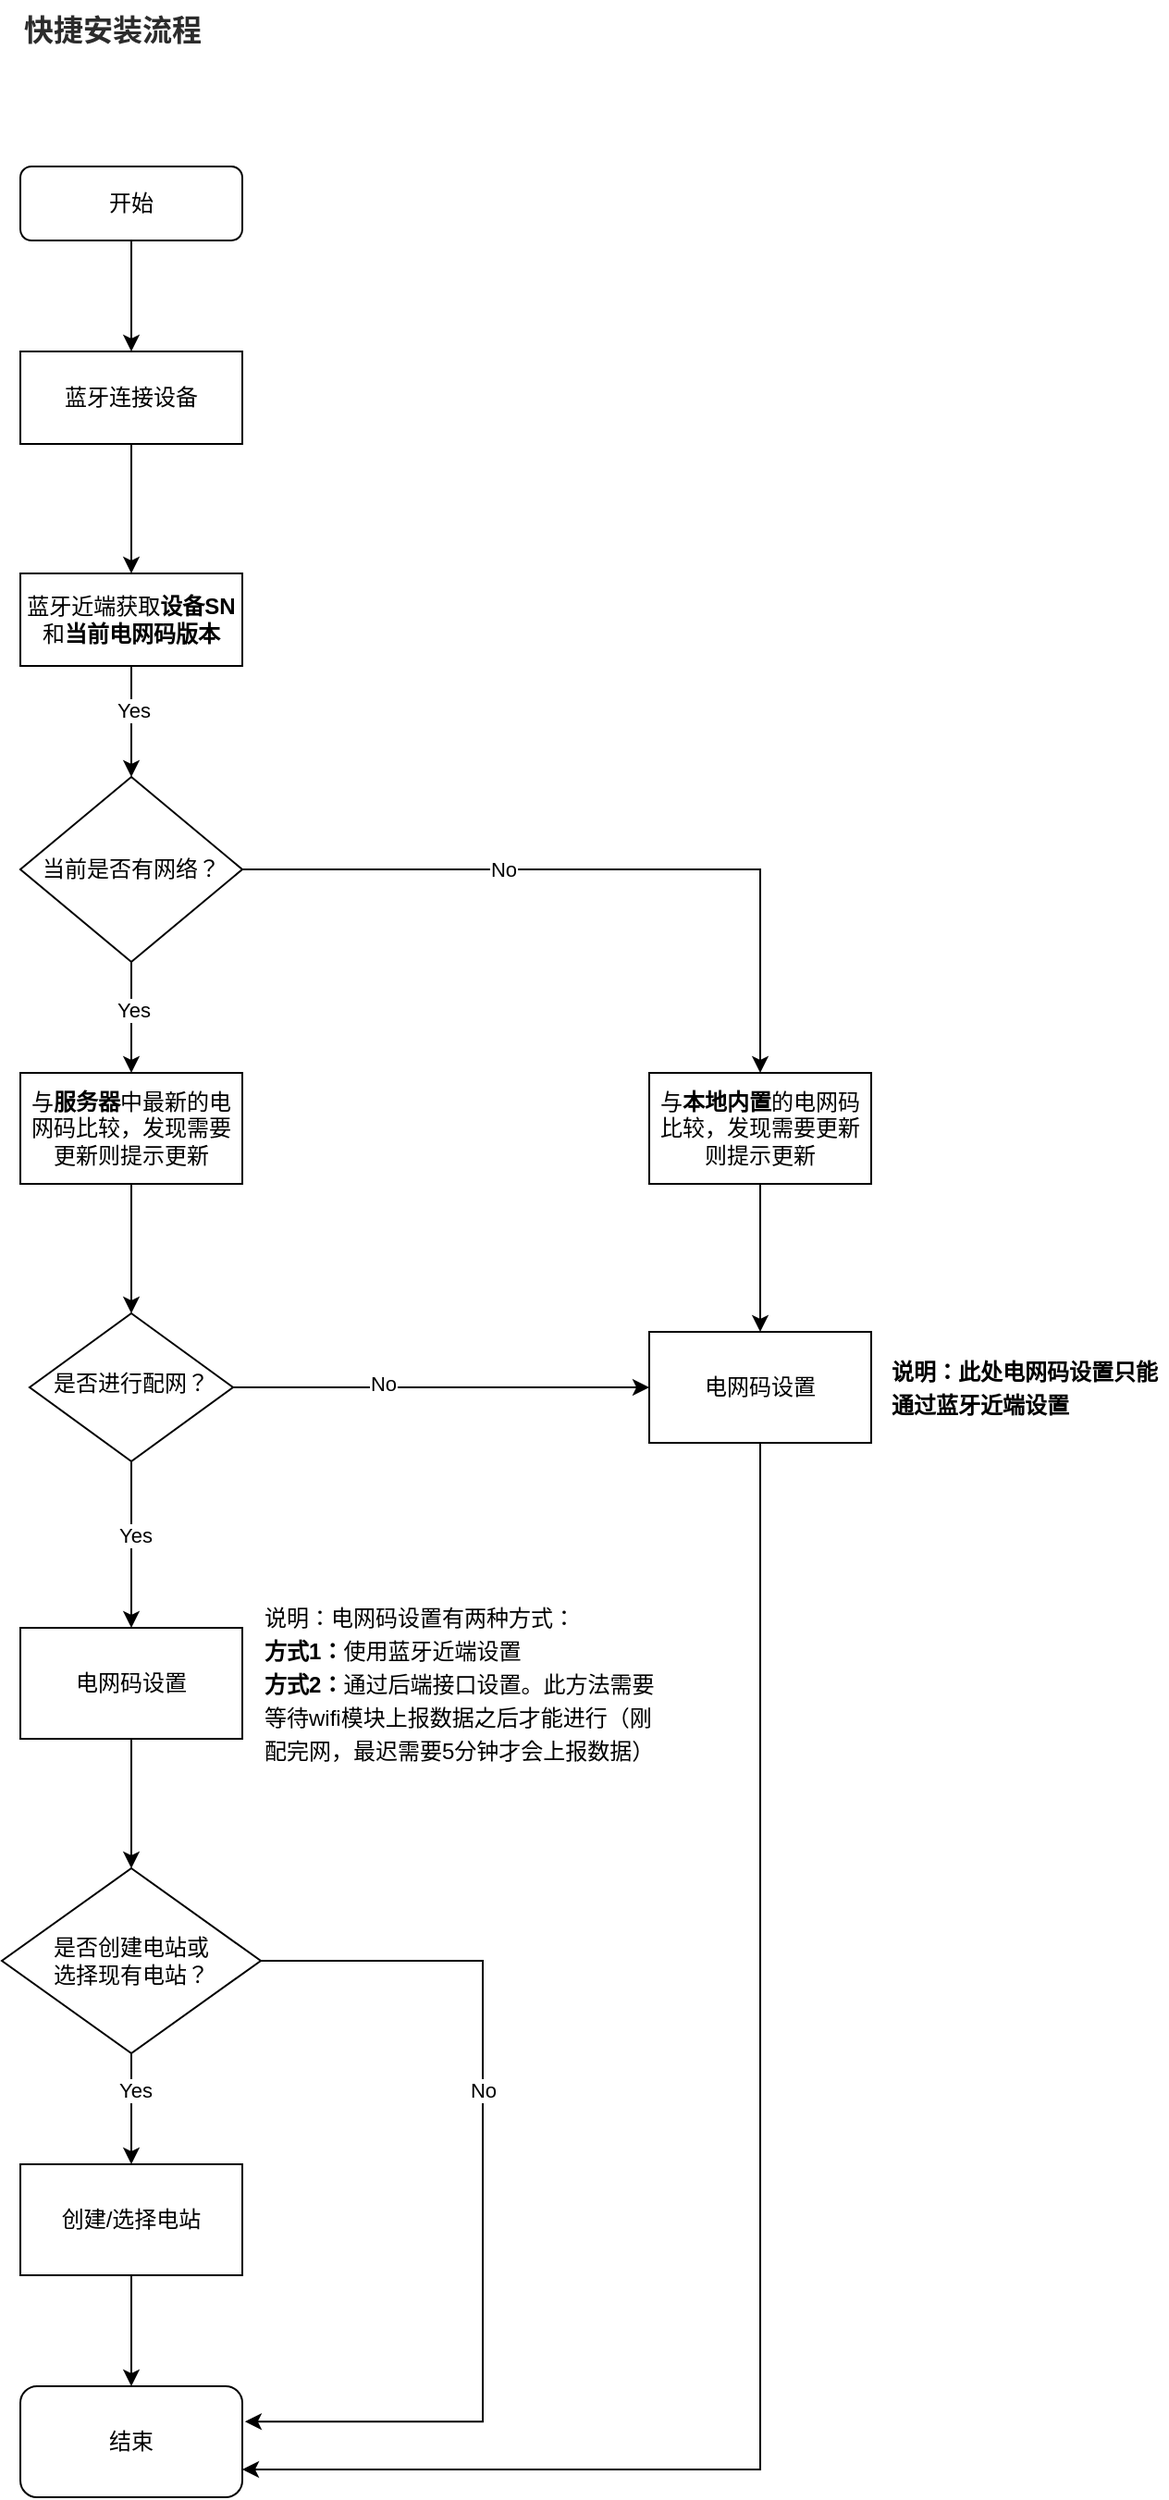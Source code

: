 <mxfile version="22.1.18" type="github">
  <diagram id="C5RBs43oDa-KdzZeNtuy" name="Page-1">
    <mxGraphModel dx="1793" dy="945" grid="1" gridSize="10" guides="1" tooltips="1" connect="1" arrows="1" fold="1" page="1" pageScale="1" pageWidth="827" pageHeight="1169" math="0" shadow="0">
      <root>
        <mxCell id="WIyWlLk6GJQsqaUBKTNV-0" />
        <mxCell id="WIyWlLk6GJQsqaUBKTNV-1" parent="WIyWlLk6GJQsqaUBKTNV-0" />
        <mxCell id="jdQJQ-9tftgQsSmui5Pj-9" style="edgeStyle=orthogonalEdgeStyle;rounded=0;orthogonalLoop=1;jettySize=auto;html=1;entryX=0.5;entryY=0;entryDx=0;entryDy=0;" edge="1" parent="WIyWlLk6GJQsqaUBKTNV-1" source="WIyWlLk6GJQsqaUBKTNV-3" target="jdQJQ-9tftgQsSmui5Pj-5">
          <mxGeometry relative="1" as="geometry" />
        </mxCell>
        <mxCell id="WIyWlLk6GJQsqaUBKTNV-3" value="开始" style="rounded=1;whiteSpace=wrap;html=1;fontSize=12;glass=0;strokeWidth=1;shadow=0;" parent="WIyWlLk6GJQsqaUBKTNV-1" vertex="1">
          <mxGeometry x="60" y="120" width="120" height="40" as="geometry" />
        </mxCell>
        <mxCell id="jdQJQ-9tftgQsSmui5Pj-0" value="&lt;span style=&quot;color: rgb(44, 44, 44); font-family: &amp;quot;zh quote&amp;quot;, -apple-system, BlinkMacSystemFont, &amp;quot;PingFang SC&amp;quot;, &amp;quot;Noto Sans&amp;quot;, &amp;quot;Noto Sans CJK SC&amp;quot;, &amp;quot;Microsoft YaHei UI&amp;quot;, &amp;quot;Microsoft YaHei&amp;quot;, &amp;quot;WenQuanYi Micro Hei&amp;quot;, sans-serif, &amp;quot;Segoe UI&amp;quot;, Roboto, &amp;quot;Helvetica Neue&amp;quot;, Arial, &amp;quot;Apple Color Emoji&amp;quot;, &amp;quot;Segoe UI Emoji&amp;quot;, &amp;quot;Segoe UI Symbol&amp;quot;, &amp;quot;Noto Color Emoji&amp;quot;; font-size: 16px; font-style: normal; font-variant-ligatures: none; font-variant-caps: normal; letter-spacing: normal; orphans: 2; text-align: left; text-indent: 0px; text-transform: none; widows: 2; word-spacing: 0px; -webkit-text-stroke-width: 0px; caret-color: rgb(0, 0, 0); background-color: rgb(255, 255, 255); text-decoration-thickness: initial; text-decoration-style: initial; text-decoration-color: initial; float: none; display: inline !important;&quot;&gt;快捷安装流程&lt;/span&gt;" style="text;whiteSpace=wrap;html=1;fontStyle=1" vertex="1" parent="WIyWlLk6GJQsqaUBKTNV-1">
          <mxGeometry x="60" y="30" width="150" height="40" as="geometry" />
        </mxCell>
        <mxCell id="jdQJQ-9tftgQsSmui5Pj-8" style="edgeStyle=orthogonalEdgeStyle;rounded=0;orthogonalLoop=1;jettySize=auto;html=1;entryX=0.5;entryY=0;entryDx=0;entryDy=0;" edge="1" parent="WIyWlLk6GJQsqaUBKTNV-1" source="jdQJQ-9tftgQsSmui5Pj-5" target="jdQJQ-9tftgQsSmui5Pj-10">
          <mxGeometry relative="1" as="geometry">
            <mxPoint x="120" y="320" as="targetPoint" />
          </mxGeometry>
        </mxCell>
        <mxCell id="jdQJQ-9tftgQsSmui5Pj-5" value="蓝牙连接设备" style="rounded=0;whiteSpace=wrap;html=1;" vertex="1" parent="WIyWlLk6GJQsqaUBKTNV-1">
          <mxGeometry x="60" y="220" width="120" height="50" as="geometry" />
        </mxCell>
        <mxCell id="jdQJQ-9tftgQsSmui5Pj-13" value="" style="edgeStyle=orthogonalEdgeStyle;rounded=0;orthogonalLoop=1;jettySize=auto;html=1;" edge="1" parent="WIyWlLk6GJQsqaUBKTNV-1" source="jdQJQ-9tftgQsSmui5Pj-10" target="jdQJQ-9tftgQsSmui5Pj-12">
          <mxGeometry relative="1" as="geometry" />
        </mxCell>
        <mxCell id="jdQJQ-9tftgQsSmui5Pj-14" value="Yes" style="edgeLabel;html=1;align=center;verticalAlign=middle;resizable=0;points=[];" vertex="1" connectable="0" parent="jdQJQ-9tftgQsSmui5Pj-13">
          <mxGeometry x="-0.193" y="1" relative="1" as="geometry">
            <mxPoint as="offset" />
          </mxGeometry>
        </mxCell>
        <mxCell id="jdQJQ-9tftgQsSmui5Pj-10" value="蓝牙近端获取&lt;b&gt;设备SN&lt;/b&gt;和&lt;b&gt;当前电网码版本&lt;/b&gt;" style="rounded=0;whiteSpace=wrap;html=1;" vertex="1" parent="WIyWlLk6GJQsqaUBKTNV-1">
          <mxGeometry x="60" y="340" width="120" height="50" as="geometry" />
        </mxCell>
        <mxCell id="jdQJQ-9tftgQsSmui5Pj-22" value="" style="edgeStyle=orthogonalEdgeStyle;rounded=0;orthogonalLoop=1;jettySize=auto;html=1;" edge="1" parent="WIyWlLk6GJQsqaUBKTNV-1" source="jdQJQ-9tftgQsSmui5Pj-12" target="jdQJQ-9tftgQsSmui5Pj-21">
          <mxGeometry relative="1" as="geometry" />
        </mxCell>
        <mxCell id="jdQJQ-9tftgQsSmui5Pj-23" value="Yes" style="edgeLabel;html=1;align=center;verticalAlign=middle;resizable=0;points=[];" vertex="1" connectable="0" parent="jdQJQ-9tftgQsSmui5Pj-22">
          <mxGeometry x="-0.187" y="1" relative="1" as="geometry">
            <mxPoint y="1" as="offset" />
          </mxGeometry>
        </mxCell>
        <mxCell id="jdQJQ-9tftgQsSmui5Pj-25" value="" style="edgeStyle=orthogonalEdgeStyle;rounded=0;orthogonalLoop=1;jettySize=auto;html=1;" edge="1" parent="WIyWlLk6GJQsqaUBKTNV-1" source="jdQJQ-9tftgQsSmui5Pj-12" target="jdQJQ-9tftgQsSmui5Pj-24">
          <mxGeometry relative="1" as="geometry" />
        </mxCell>
        <mxCell id="jdQJQ-9tftgQsSmui5Pj-26" value="No" style="edgeLabel;html=1;align=center;verticalAlign=middle;resizable=0;points=[];" vertex="1" connectable="0" parent="jdQJQ-9tftgQsSmui5Pj-25">
          <mxGeometry x="-0.15" relative="1" as="geometry">
            <mxPoint x="-25" as="offset" />
          </mxGeometry>
        </mxCell>
        <mxCell id="jdQJQ-9tftgQsSmui5Pj-12" value="当前是否有网络？" style="rhombus;whiteSpace=wrap;html=1;rounded=0;" vertex="1" parent="WIyWlLk6GJQsqaUBKTNV-1">
          <mxGeometry x="60" y="450" width="120" height="100" as="geometry" />
        </mxCell>
        <mxCell id="jdQJQ-9tftgQsSmui5Pj-59" style="edgeStyle=orthogonalEdgeStyle;rounded=0;orthogonalLoop=1;jettySize=auto;html=1;entryX=0.5;entryY=0;entryDx=0;entryDy=0;" edge="1" parent="WIyWlLk6GJQsqaUBKTNV-1" source="jdQJQ-9tftgQsSmui5Pj-21" target="jdQJQ-9tftgQsSmui5Pj-58">
          <mxGeometry relative="1" as="geometry" />
        </mxCell>
        <mxCell id="jdQJQ-9tftgQsSmui5Pj-21" value="与&lt;b&gt;服务器&lt;/b&gt;中最新的电网码比较，发现需要更新则提示更新" style="whiteSpace=wrap;html=1;rounded=0;" vertex="1" parent="WIyWlLk6GJQsqaUBKTNV-1">
          <mxGeometry x="60" y="610" width="120" height="60" as="geometry" />
        </mxCell>
        <mxCell id="jdQJQ-9tftgQsSmui5Pj-64" style="edgeStyle=orthogonalEdgeStyle;rounded=0;orthogonalLoop=1;jettySize=auto;html=1;exitX=0.5;exitY=1;exitDx=0;exitDy=0;entryX=0.5;entryY=0;entryDx=0;entryDy=0;" edge="1" parent="WIyWlLk6GJQsqaUBKTNV-1" source="jdQJQ-9tftgQsSmui5Pj-24" target="jdQJQ-9tftgQsSmui5Pj-48">
          <mxGeometry relative="1" as="geometry" />
        </mxCell>
        <mxCell id="jdQJQ-9tftgQsSmui5Pj-24" value="与&lt;b&gt;本地内置&lt;/b&gt;的电网码比较，发现需要更新则提示更新" style="whiteSpace=wrap;html=1;rounded=0;" vertex="1" parent="WIyWlLk6GJQsqaUBKTNV-1">
          <mxGeometry x="400" y="610" width="120" height="60" as="geometry" />
        </mxCell>
        <mxCell id="jdQJQ-9tftgQsSmui5Pj-38" value="" style="edgeStyle=orthogonalEdgeStyle;rounded=0;orthogonalLoop=1;jettySize=auto;html=1;" edge="1" parent="WIyWlLk6GJQsqaUBKTNV-1" source="jdQJQ-9tftgQsSmui5Pj-33" target="jdQJQ-9tftgQsSmui5Pj-37">
          <mxGeometry relative="1" as="geometry" />
        </mxCell>
        <mxCell id="jdQJQ-9tftgQsSmui5Pj-42" value="Yes" style="edgeLabel;html=1;align=center;verticalAlign=middle;resizable=0;points=[];" vertex="1" connectable="0" parent="jdQJQ-9tftgQsSmui5Pj-38">
          <mxGeometry x="-0.35" y="2" relative="1" as="geometry">
            <mxPoint as="offset" />
          </mxGeometry>
        </mxCell>
        <mxCell id="jdQJQ-9tftgQsSmui5Pj-41" style="edgeStyle=orthogonalEdgeStyle;rounded=0;orthogonalLoop=1;jettySize=auto;html=1;entryX=1.012;entryY=0.318;entryDx=0;entryDy=0;entryPerimeter=0;" edge="1" parent="WIyWlLk6GJQsqaUBKTNV-1" source="jdQJQ-9tftgQsSmui5Pj-33" target="jdQJQ-9tftgQsSmui5Pj-39">
          <mxGeometry relative="1" as="geometry">
            <mxPoint x="190" y="1340" as="targetPoint" />
            <Array as="points">
              <mxPoint x="310" y="1090" />
              <mxPoint x="310" y="1339" />
            </Array>
          </mxGeometry>
        </mxCell>
        <mxCell id="jdQJQ-9tftgQsSmui5Pj-43" value="No" style="edgeLabel;html=1;align=center;verticalAlign=middle;resizable=0;points=[];" vertex="1" connectable="0" parent="jdQJQ-9tftgQsSmui5Pj-41">
          <mxGeometry x="-0.811" y="-1" relative="1" as="geometry">
            <mxPoint x="73" y="69" as="offset" />
          </mxGeometry>
        </mxCell>
        <mxCell id="jdQJQ-9tftgQsSmui5Pj-33" value="是否创建电站或&lt;br&gt;选择现有电站？" style="rhombus;whiteSpace=wrap;html=1;rounded=0;" vertex="1" parent="WIyWlLk6GJQsqaUBKTNV-1">
          <mxGeometry x="50" y="1040" width="140" height="100" as="geometry" />
        </mxCell>
        <mxCell id="jdQJQ-9tftgQsSmui5Pj-40" style="edgeStyle=orthogonalEdgeStyle;rounded=0;orthogonalLoop=1;jettySize=auto;html=1;entryX=0.5;entryY=0;entryDx=0;entryDy=0;" edge="1" parent="WIyWlLk6GJQsqaUBKTNV-1" source="jdQJQ-9tftgQsSmui5Pj-37" target="jdQJQ-9tftgQsSmui5Pj-39">
          <mxGeometry relative="1" as="geometry" />
        </mxCell>
        <mxCell id="jdQJQ-9tftgQsSmui5Pj-37" value="创建/选择电站" style="whiteSpace=wrap;html=1;rounded=0;" vertex="1" parent="WIyWlLk6GJQsqaUBKTNV-1">
          <mxGeometry x="60" y="1200" width="120" height="60" as="geometry" />
        </mxCell>
        <mxCell id="jdQJQ-9tftgQsSmui5Pj-39" value="结束" style="rounded=1;whiteSpace=wrap;html=1;" vertex="1" parent="WIyWlLk6GJQsqaUBKTNV-1">
          <mxGeometry x="60" y="1320" width="120" height="60" as="geometry" />
        </mxCell>
        <mxCell id="jdQJQ-9tftgQsSmui5Pj-47" value="&lt;p style=&quot;line-height: 150%;&quot;&gt;说明：电网码设置有两种方式：&lt;br&gt;&lt;b&gt;方式1：&lt;/b&gt;使用蓝牙近端设置&lt;br&gt;&lt;b&gt;方式2：&lt;/b&gt;通过后端接口设置。此方法需要等待wifi模块上报数据之后才能进行（刚配完网，最迟需要5分钟才会上报数据）&lt;/p&gt;" style="text;html=1;strokeColor=none;fillColor=none;align=left;verticalAlign=middle;whiteSpace=wrap;rounded=0;" vertex="1" parent="WIyWlLk6GJQsqaUBKTNV-1">
          <mxGeometry x="190" y="890" width="220" height="100" as="geometry" />
        </mxCell>
        <mxCell id="jdQJQ-9tftgQsSmui5Pj-66" style="edgeStyle=orthogonalEdgeStyle;rounded=0;orthogonalLoop=1;jettySize=auto;html=1;entryX=1;entryY=0.75;entryDx=0;entryDy=0;" edge="1" parent="WIyWlLk6GJQsqaUBKTNV-1" source="jdQJQ-9tftgQsSmui5Pj-48" target="jdQJQ-9tftgQsSmui5Pj-39">
          <mxGeometry relative="1" as="geometry">
            <mxPoint x="460" y="1382" as="targetPoint" />
            <Array as="points">
              <mxPoint x="460" y="1365" />
            </Array>
          </mxGeometry>
        </mxCell>
        <mxCell id="jdQJQ-9tftgQsSmui5Pj-48" value="电网码设置" style="whiteSpace=wrap;html=1;rounded=0;" vertex="1" parent="WIyWlLk6GJQsqaUBKTNV-1">
          <mxGeometry x="400" y="750" width="120" height="60" as="geometry" />
        </mxCell>
        <mxCell id="jdQJQ-9tftgQsSmui5Pj-52" style="edgeStyle=orthogonalEdgeStyle;rounded=0;orthogonalLoop=1;jettySize=auto;html=1;exitX=0.5;exitY=1;exitDx=0;exitDy=0;entryX=0.5;entryY=0;entryDx=0;entryDy=0;" edge="1" parent="WIyWlLk6GJQsqaUBKTNV-1" source="jdQJQ-9tftgQsSmui5Pj-50" target="jdQJQ-9tftgQsSmui5Pj-33">
          <mxGeometry relative="1" as="geometry" />
        </mxCell>
        <mxCell id="jdQJQ-9tftgQsSmui5Pj-50" value="电网码设置" style="whiteSpace=wrap;html=1;rounded=0;" vertex="1" parent="WIyWlLk6GJQsqaUBKTNV-1">
          <mxGeometry x="60" y="910" width="120" height="60" as="geometry" />
        </mxCell>
        <mxCell id="jdQJQ-9tftgQsSmui5Pj-55" value="&lt;p style=&quot;border-color: var(--border-color); text-align: left; line-height: 18px;&quot;&gt;&lt;b&gt;说明：此处电网码设置只能通过蓝牙近端设置&lt;/b&gt;&lt;/p&gt;" style="text;html=1;strokeColor=none;fillColor=none;align=center;verticalAlign=middle;whiteSpace=wrap;rounded=0;" vertex="1" parent="WIyWlLk6GJQsqaUBKTNV-1">
          <mxGeometry x="530" y="740" width="150" height="80" as="geometry" />
        </mxCell>
        <mxCell id="jdQJQ-9tftgQsSmui5Pj-60" style="edgeStyle=orthogonalEdgeStyle;rounded=0;orthogonalLoop=1;jettySize=auto;html=1;entryX=0.5;entryY=0;entryDx=0;entryDy=0;" edge="1" parent="WIyWlLk6GJQsqaUBKTNV-1" source="jdQJQ-9tftgQsSmui5Pj-58" target="jdQJQ-9tftgQsSmui5Pj-50">
          <mxGeometry relative="1" as="geometry" />
        </mxCell>
        <mxCell id="jdQJQ-9tftgQsSmui5Pj-61" value="Yes" style="edgeLabel;html=1;align=center;verticalAlign=middle;resizable=0;points=[];" vertex="1" connectable="0" parent="jdQJQ-9tftgQsSmui5Pj-60">
          <mxGeometry x="-0.116" y="2" relative="1" as="geometry">
            <mxPoint as="offset" />
          </mxGeometry>
        </mxCell>
        <mxCell id="jdQJQ-9tftgQsSmui5Pj-62" style="edgeStyle=orthogonalEdgeStyle;rounded=0;orthogonalLoop=1;jettySize=auto;html=1;exitX=1;exitY=0.5;exitDx=0;exitDy=0;entryX=0;entryY=0.5;entryDx=0;entryDy=0;" edge="1" parent="WIyWlLk6GJQsqaUBKTNV-1" source="jdQJQ-9tftgQsSmui5Pj-58" target="jdQJQ-9tftgQsSmui5Pj-48">
          <mxGeometry relative="1" as="geometry">
            <mxPoint x="380" y="779.789" as="targetPoint" />
          </mxGeometry>
        </mxCell>
        <mxCell id="jdQJQ-9tftgQsSmui5Pj-68" value="No" style="edgeLabel;html=1;align=center;verticalAlign=middle;resizable=0;points=[];" vertex="1" connectable="0" parent="jdQJQ-9tftgQsSmui5Pj-62">
          <mxGeometry x="-0.28" y="2" relative="1" as="geometry">
            <mxPoint as="offset" />
          </mxGeometry>
        </mxCell>
        <mxCell id="jdQJQ-9tftgQsSmui5Pj-58" value="是否进行配网？" style="rhombus;whiteSpace=wrap;html=1;shadow=0;fontFamily=Helvetica;fontSize=12;align=center;strokeWidth=1;spacing=6;spacingTop=-4;" vertex="1" parent="WIyWlLk6GJQsqaUBKTNV-1">
          <mxGeometry x="65" y="740" width="110" height="80" as="geometry" />
        </mxCell>
      </root>
    </mxGraphModel>
  </diagram>
</mxfile>
